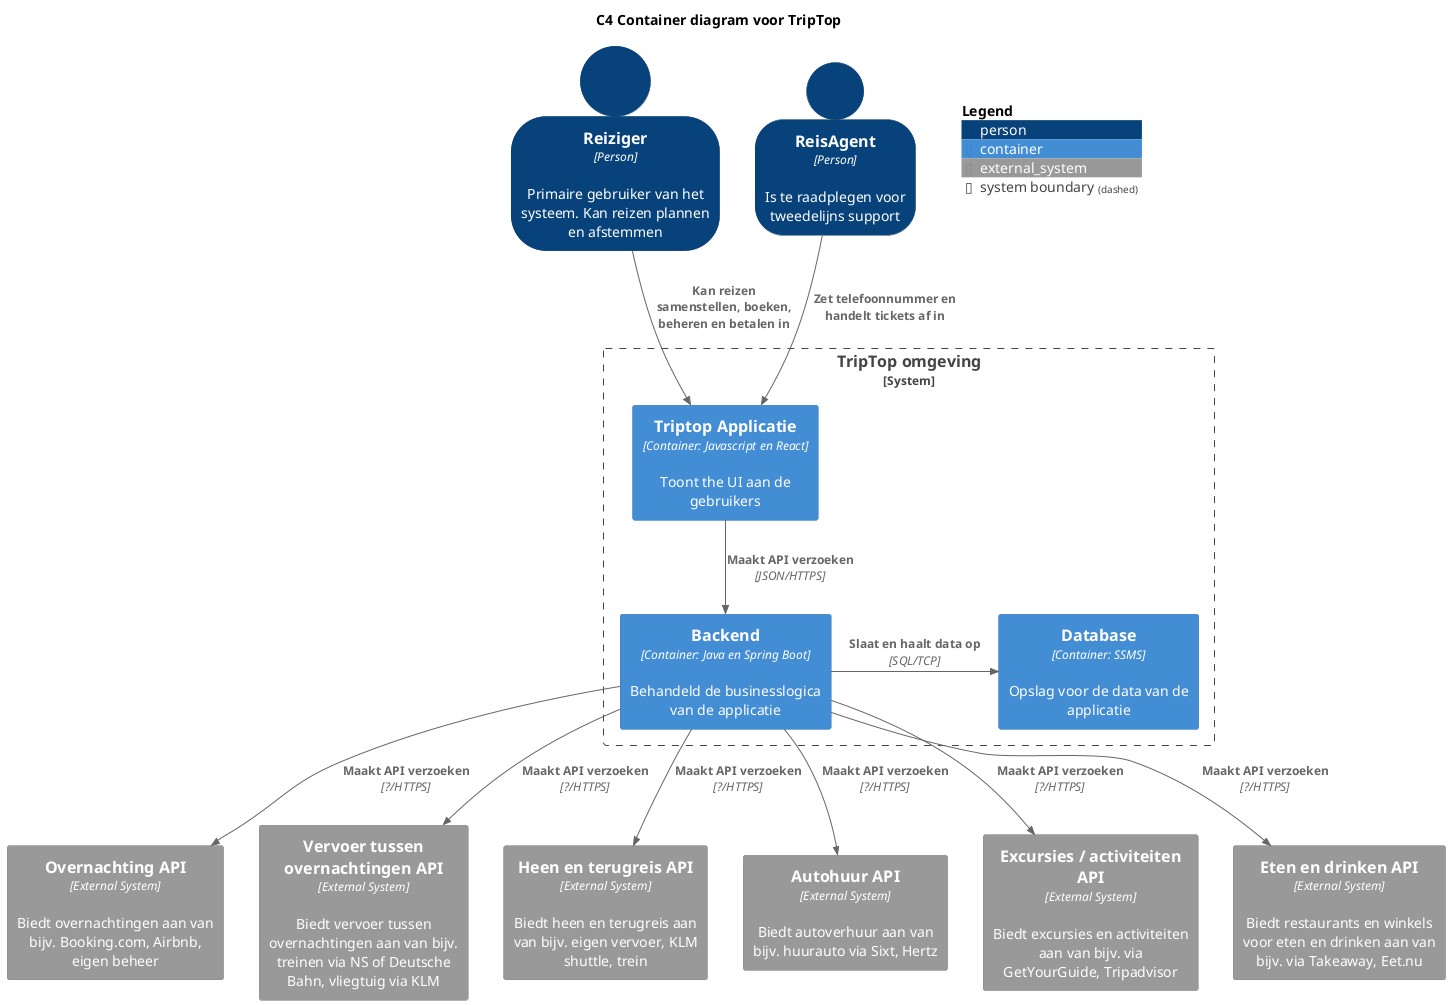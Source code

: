 @startuml
title C4 Container diagram voor TripTop
!include <C4/C4_Container.puml>

top to bottom direction

SHOW_PERSON_OUTLINE()

Person(reiziger, "Reiziger", "Primaire gebruiker van het systeem. Kan reizen plannen en afstemmen", $type="Person")
Person(reisagent, "ReisAgent", "Is te raadplegen voor tweedelijns support", $type="Person")

System_Boundary(system, "TripTop omgeving") {
    Container(triptop, "Backend", "Container: Java en Spring Boot", "Behandeld de businesslogica van de applicatie")
    Container(triptopUI, "Triptop Applicatie", "Container: Javascript en React", "Toont the UI aan de gebruikers")
    Container(db, "Database", "Container: SSMS", "Opslag voor de data van de applicatie")
}

Rel(reiziger, triptopUI, "Kan reizen samenstellen, boeken, beheren en betalen in")
Rel(reisagent, triptopUI, "Zet telefoonnummer en handelt tickets af in")
Rel(triptopUI, triptop, "Maakt API verzoeken", "JSON/HTTPS")
Rel_R(triptop, db, "Slaat en haalt data op", "SQL/TCP")

System_Ext(overnachting, "Overnachting API", "Biedt overnachtingen aan van bijv. Booking.com, Airbnb, eigen beheer", $type="External System")
System_Ext(vervoer, "Vervoer tussen overnachtingen API", "Biedt vervoer tussen overnachtingen aan van bijv. treinen via NS of Deutsche Bahn, vliegtuig via KLM", $type="External System")
System_Ext(reis, "Heen en terugreis API", "Biedt heen en terugreis aan van bijv. eigen vervoer, KLM shuttle, trein", $type="External System")
System_Ext(autohuur, "Autohuur API", "Biedt autoverhuur aan van bijv. huurauto via Sixt, Hertz", $type="External System")
System_Ext(activiteiten, "Excursies / activiteiten API", "Biedt excursies en activiteiten aan van bijv. via GetYourGuide, Tripadvisor", $type="External System")
System_Ext(eten, "Eten en drinken API", "Biedt restaurants en winkels voor eten en drinken aan van bijv. via Takeaway, Eet.nu", $type="External System")

Rel(triptop, overnachting, "Maakt API verzoeken", "?/HTTPS")
Rel(triptop, vervoer, "Maakt API verzoeken", "?/HTTPS")
Rel(triptop, reis, "Maakt API verzoeken", "?/HTTPS")
Rel(triptop, autohuur, "Maakt API verzoeken", "?/HTTPS")
Rel(triptop, activiteiten, "Maakt API verzoeken", "?/HTTPS")
Rel(triptop, eten, "Maakt API verzoeken", "?/HTTPS")

SHOW_FLOATING_LEGEND()

@enduml